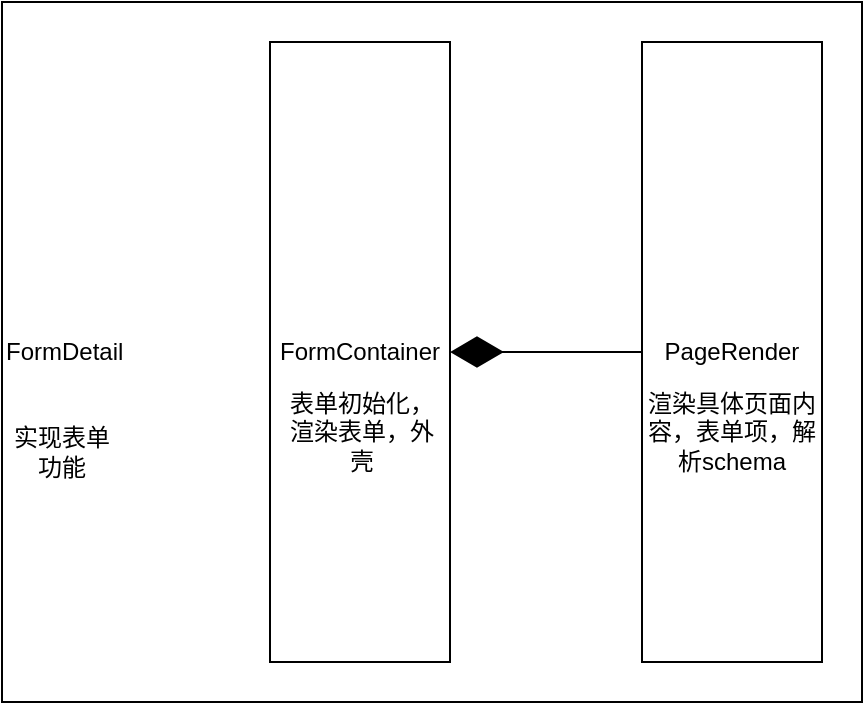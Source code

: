 <mxfile version="24.7.6">
  <diagram name="第 1 页" id="LoVdSpaz20xGBIXguYWv">
    <mxGraphModel dx="792" dy="1097" grid="1" gridSize="10" guides="1" tooltips="1" connect="1" arrows="1" fold="1" page="1" pageScale="1" pageWidth="827" pageHeight="1169" math="0" shadow="0">
      <root>
        <mxCell id="0" />
        <mxCell id="1" parent="0" />
        <mxCell id="MTlcmfKueNscHB39uHmk-1" value="FormDetail" style="html=1;whiteSpace=wrap;align=left;" vertex="1" parent="1">
          <mxGeometry x="190" y="250" width="430" height="350" as="geometry" />
        </mxCell>
        <mxCell id="MTlcmfKueNscHB39uHmk-3" value="FormContainer" style="html=1;whiteSpace=wrap;align=center;" vertex="1" parent="1">
          <mxGeometry x="324" y="270" width="90" height="310" as="geometry" />
        </mxCell>
        <mxCell id="MTlcmfKueNscHB39uHmk-4" value="PageRender" style="html=1;whiteSpace=wrap;align=center;" vertex="1" parent="1">
          <mxGeometry x="510" y="270" width="90" height="310" as="geometry" />
        </mxCell>
        <mxCell id="MTlcmfKueNscHB39uHmk-5" value="实现表单功能" style="text;html=1;align=center;verticalAlign=middle;whiteSpace=wrap;rounded=0;" vertex="1" parent="1">
          <mxGeometry x="190" y="460" width="60" height="30" as="geometry" />
        </mxCell>
        <mxCell id="MTlcmfKueNscHB39uHmk-6" value="表单初始化，渲染表单，外壳" style="text;html=1;align=center;verticalAlign=middle;whiteSpace=wrap;rounded=0;" vertex="1" parent="1">
          <mxGeometry x="330" y="450" width="80" height="30" as="geometry" />
        </mxCell>
        <mxCell id="MTlcmfKueNscHB39uHmk-7" value="" style="endArrow=diamondThin;endFill=1;endSize=24;html=1;rounded=0;exitX=0;exitY=0.5;exitDx=0;exitDy=0;entryX=1;entryY=0.5;entryDx=0;entryDy=0;" edge="1" parent="1" source="MTlcmfKueNscHB39uHmk-4" target="MTlcmfKueNscHB39uHmk-3">
          <mxGeometry width="160" relative="1" as="geometry">
            <mxPoint x="270" y="860" as="sourcePoint" />
            <mxPoint x="430" y="860" as="targetPoint" />
          </mxGeometry>
        </mxCell>
        <mxCell id="MTlcmfKueNscHB39uHmk-8" value="渲染具体页面内容，表单项，解析schema" style="text;html=1;align=center;verticalAlign=middle;whiteSpace=wrap;rounded=0;" vertex="1" parent="1">
          <mxGeometry x="510" y="450" width="90" height="30" as="geometry" />
        </mxCell>
      </root>
    </mxGraphModel>
  </diagram>
</mxfile>

